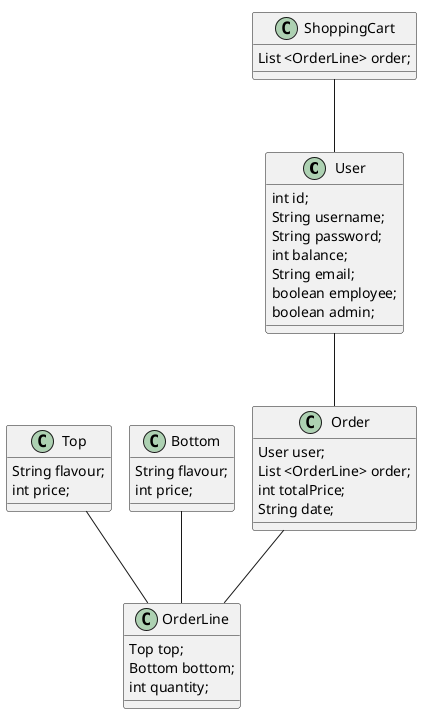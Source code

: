 @startuml
'https://plantuml.com/class-diagram
!pragma layout smetana


class User {
int id;
String username;
String password;
int balance;
String email;
boolean employee;
boolean admin;
}

class Order{
User user;
List <OrderLine> order;
int totalPrice;
String date;
}

class ShoppingCart{
List <OrderLine> order;
}

class OrderLine{
Top top;
Bottom bottom;
int quantity;
}


class Top{
String flavour;
int price;
}

class Bottom{
String flavour;
int price;
}

Bottom --- OrderLine
Top --- OrderLine
User --- Order
Order --- OrderLine
ShoppingCart --- User

@enduml